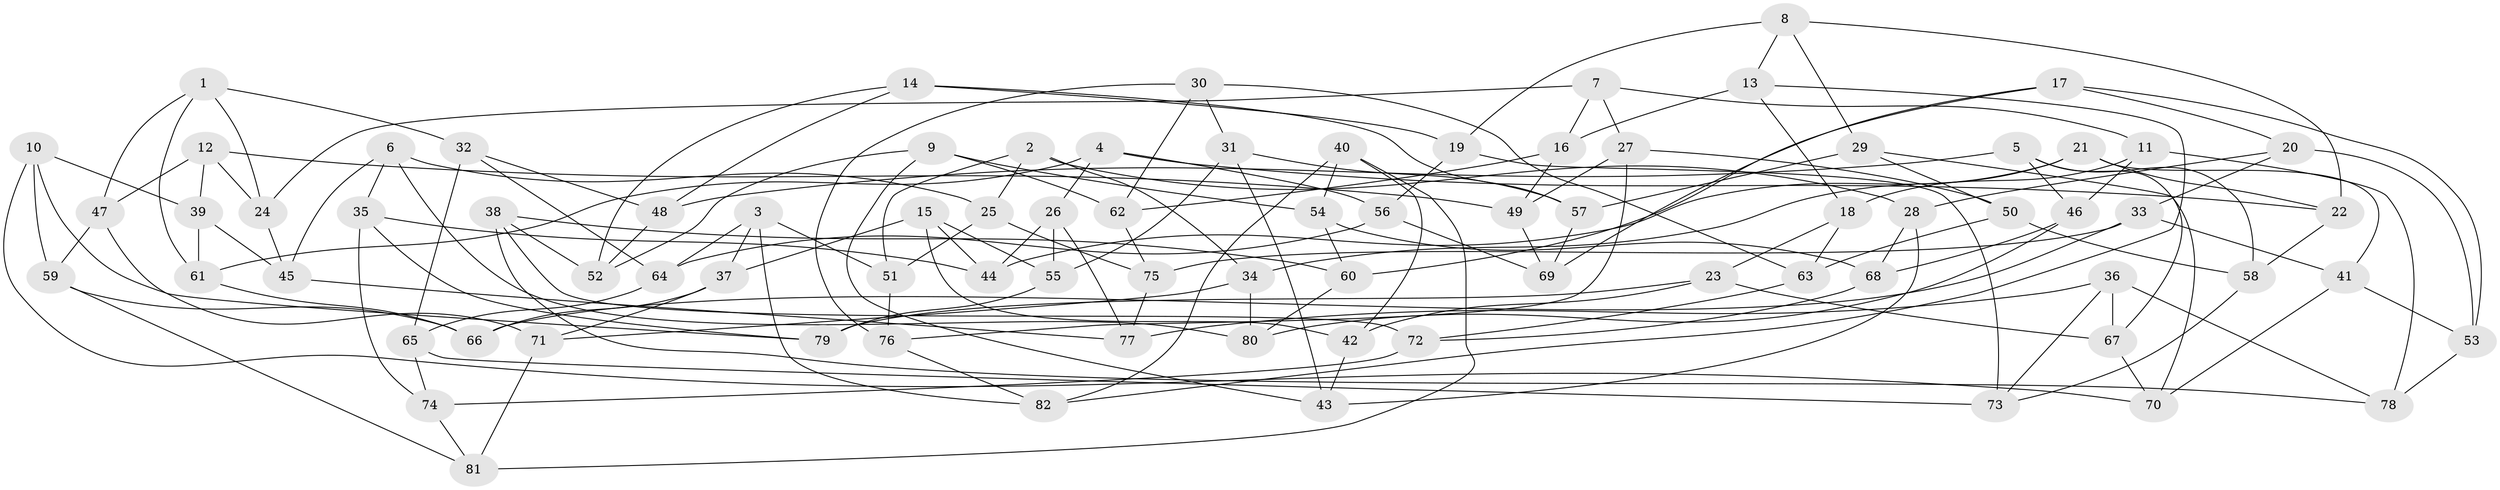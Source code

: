// Generated by graph-tools (version 1.1) at 2025/38/03/09/25 02:38:02]
// undirected, 82 vertices, 164 edges
graph export_dot {
graph [start="1"]
  node [color=gray90,style=filled];
  1;
  2;
  3;
  4;
  5;
  6;
  7;
  8;
  9;
  10;
  11;
  12;
  13;
  14;
  15;
  16;
  17;
  18;
  19;
  20;
  21;
  22;
  23;
  24;
  25;
  26;
  27;
  28;
  29;
  30;
  31;
  32;
  33;
  34;
  35;
  36;
  37;
  38;
  39;
  40;
  41;
  42;
  43;
  44;
  45;
  46;
  47;
  48;
  49;
  50;
  51;
  52;
  53;
  54;
  55;
  56;
  57;
  58;
  59;
  60;
  61;
  62;
  63;
  64;
  65;
  66;
  67;
  68;
  69;
  70;
  71;
  72;
  73;
  74;
  75;
  76;
  77;
  78;
  79;
  80;
  81;
  82;
  1 -- 47;
  1 -- 24;
  1 -- 61;
  1 -- 32;
  2 -- 25;
  2 -- 28;
  2 -- 51;
  2 -- 34;
  3 -- 82;
  3 -- 51;
  3 -- 37;
  3 -- 64;
  4 -- 22;
  4 -- 56;
  4 -- 26;
  4 -- 61;
  5 -- 48;
  5 -- 46;
  5 -- 58;
  5 -- 67;
  6 -- 45;
  6 -- 35;
  6 -- 80;
  6 -- 25;
  7 -- 11;
  7 -- 16;
  7 -- 27;
  7 -- 24;
  8 -- 19;
  8 -- 22;
  8 -- 29;
  8 -- 13;
  9 -- 54;
  9 -- 52;
  9 -- 62;
  9 -- 43;
  10 -- 59;
  10 -- 70;
  10 -- 39;
  10 -- 79;
  11 -- 78;
  11 -- 46;
  11 -- 18;
  12 -- 49;
  12 -- 39;
  12 -- 47;
  12 -- 24;
  13 -- 18;
  13 -- 82;
  13 -- 16;
  14 -- 48;
  14 -- 19;
  14 -- 57;
  14 -- 52;
  15 -- 42;
  15 -- 37;
  15 -- 44;
  15 -- 55;
  16 -- 62;
  16 -- 49;
  17 -- 69;
  17 -- 20;
  17 -- 60;
  17 -- 53;
  18 -- 63;
  18 -- 23;
  19 -- 73;
  19 -- 56;
  20 -- 33;
  20 -- 53;
  20 -- 28;
  21 -- 22;
  21 -- 44;
  21 -- 41;
  21 -- 34;
  22 -- 58;
  23 -- 67;
  23 -- 79;
  23 -- 42;
  24 -- 45;
  25 -- 75;
  25 -- 51;
  26 -- 77;
  26 -- 44;
  26 -- 55;
  27 -- 76;
  27 -- 50;
  27 -- 49;
  28 -- 68;
  28 -- 43;
  29 -- 70;
  29 -- 50;
  29 -- 57;
  30 -- 62;
  30 -- 76;
  30 -- 31;
  30 -- 63;
  31 -- 55;
  31 -- 57;
  31 -- 43;
  32 -- 64;
  32 -- 48;
  32 -- 65;
  33 -- 75;
  33 -- 41;
  33 -- 66;
  34 -- 71;
  34 -- 80;
  35 -- 74;
  35 -- 44;
  35 -- 79;
  36 -- 77;
  36 -- 78;
  36 -- 73;
  36 -- 67;
  37 -- 66;
  37 -- 71;
  38 -- 60;
  38 -- 72;
  38 -- 52;
  38 -- 78;
  39 -- 61;
  39 -- 45;
  40 -- 42;
  40 -- 54;
  40 -- 82;
  40 -- 81;
  41 -- 53;
  41 -- 70;
  42 -- 43;
  45 -- 77;
  46 -- 80;
  46 -- 68;
  47 -- 59;
  47 -- 71;
  48 -- 52;
  49 -- 69;
  50 -- 58;
  50 -- 63;
  51 -- 76;
  53 -- 78;
  54 -- 68;
  54 -- 60;
  55 -- 79;
  56 -- 69;
  56 -- 64;
  57 -- 69;
  58 -- 73;
  59 -- 81;
  59 -- 66;
  60 -- 80;
  61 -- 66;
  62 -- 75;
  63 -- 72;
  64 -- 65;
  65 -- 74;
  65 -- 73;
  67 -- 70;
  68 -- 72;
  71 -- 81;
  72 -- 74;
  74 -- 81;
  75 -- 77;
  76 -- 82;
}

